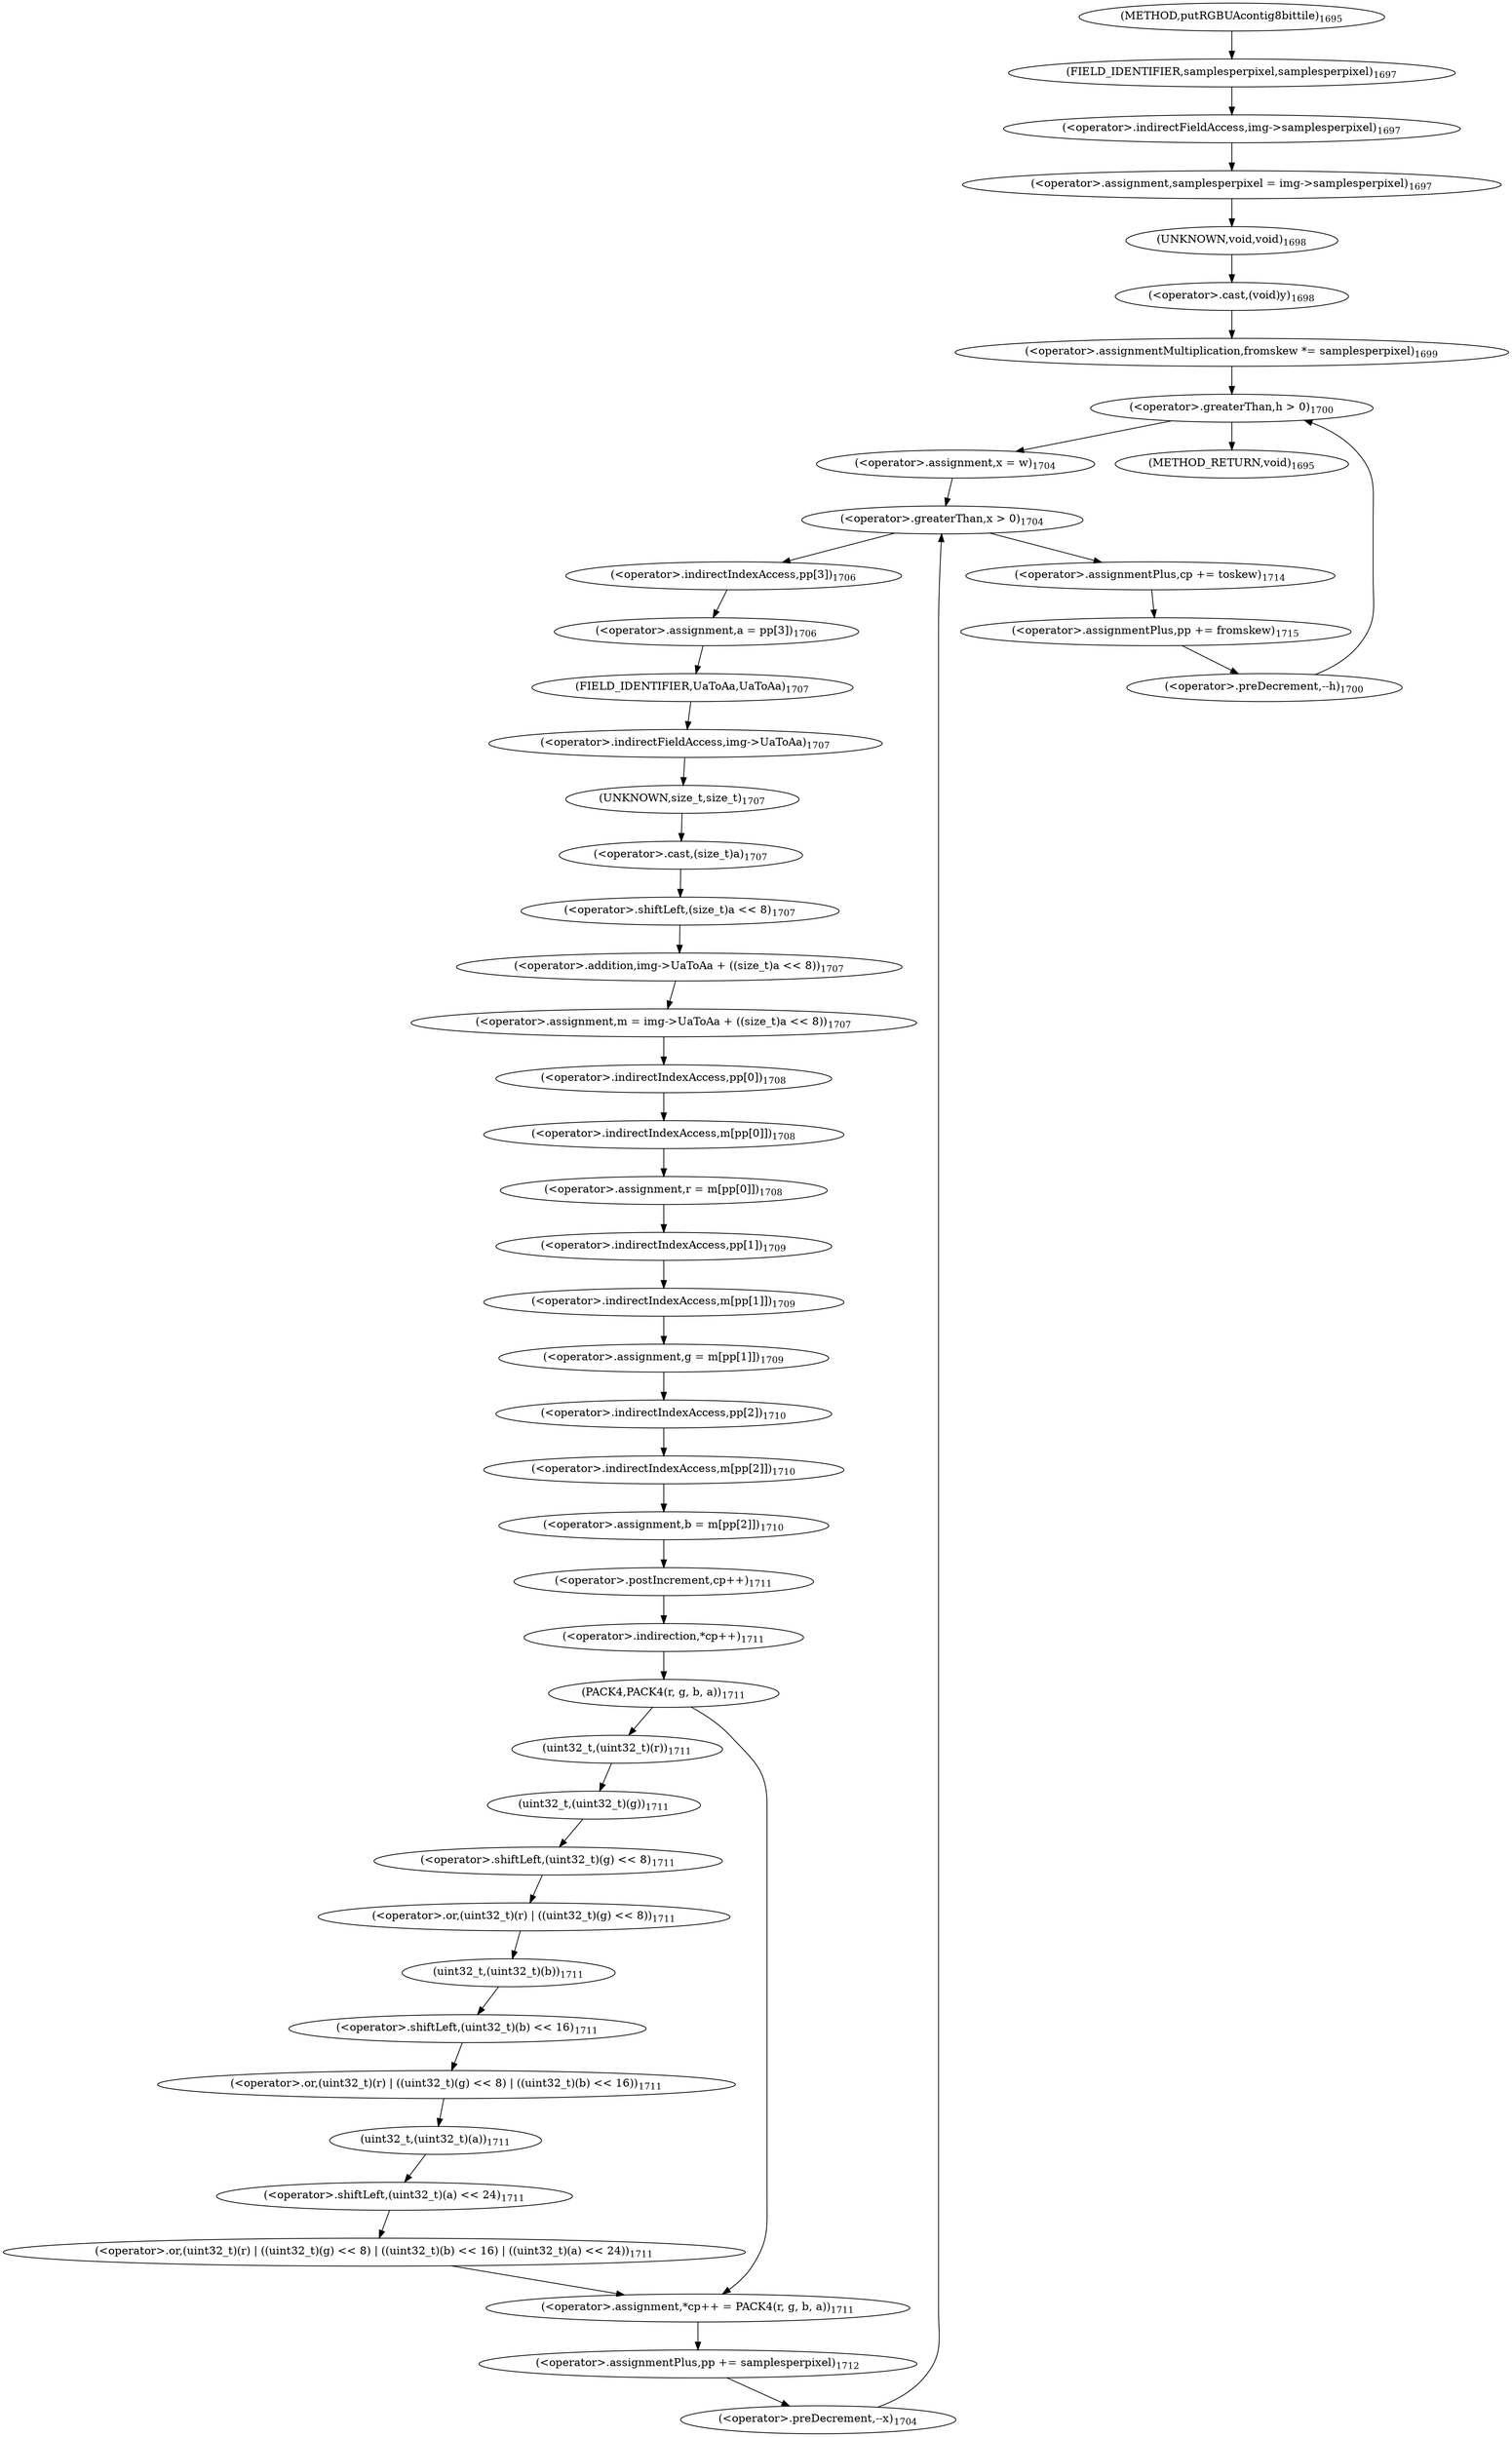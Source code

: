 digraph "putRGBUAcontig8bittile" {  
"51616" [label = <(&lt;operator&gt;.assignment,samplesperpixel = img-&gt;samplesperpixel)<SUB>1697</SUB>> ]
"51621" [label = <(&lt;operator&gt;.cast,(void)y)<SUB>1698</SUB>> ]
"51624" [label = <(&lt;operator&gt;.assignmentMultiplication,fromskew *= samplesperpixel)<SUB>1699</SUB>> ]
"51618" [label = <(&lt;operator&gt;.indirectFieldAccess,img-&gt;samplesperpixel)<SUB>1697</SUB>> ]
"51622" [label = <(UNKNOWN,void,void)<SUB>1698</SUB>> ]
"51629" [label = <(&lt;operator&gt;.greaterThan,h &gt; 0)<SUB>1700</SUB>> ]
"51632" [label = <(&lt;operator&gt;.preDecrement,--h)<SUB>1700</SUB>> ]
"51620" [label = <(FIELD_IDENTIFIER,samplesperpixel,samplesperpixel)<SUB>1697</SUB>> ]
"51718" [label = <(&lt;operator&gt;.assignmentPlus,cp += toskew)<SUB>1714</SUB>> ]
"51721" [label = <(&lt;operator&gt;.assignmentPlus,pp += fromskew)<SUB>1715</SUB>> ]
"51645" [label = <(&lt;operator&gt;.greaterThan,x &gt; 0)<SUB>1704</SUB>> ]
"51648" [label = <(&lt;operator&gt;.preDecrement,--x)<SUB>1704</SUB>> ]
"51642" [label = <(&lt;operator&gt;.assignment,x = w)<SUB>1704</SUB>> ]
"51651" [label = <(&lt;operator&gt;.assignment,a = pp[3])<SUB>1706</SUB>> ]
"51656" [label = <(&lt;operator&gt;.assignment,m = img-&gt;UaToAa + ((size_t)a &lt;&lt; 8))<SUB>1707</SUB>> ]
"51667" [label = <(&lt;operator&gt;.assignment,r = m[pp[0]])<SUB>1708</SUB>> ]
"51674" [label = <(&lt;operator&gt;.assignment,g = m[pp[1]])<SUB>1709</SUB>> ]
"51681" [label = <(&lt;operator&gt;.assignment,b = m[pp[2]])<SUB>1710</SUB>> ]
"51688" [label = <(&lt;operator&gt;.assignment,*cp++ = PACK4(r, g, b, a))<SUB>1711</SUB>> ]
"51715" [label = <(&lt;operator&gt;.assignmentPlus,pp += samplesperpixel)<SUB>1712</SUB>> ]
"51653" [label = <(&lt;operator&gt;.indirectIndexAccess,pp[3])<SUB>1706</SUB>> ]
"51658" [label = <(&lt;operator&gt;.addition,img-&gt;UaToAa + ((size_t)a &lt;&lt; 8))<SUB>1707</SUB>> ]
"51669" [label = <(&lt;operator&gt;.indirectIndexAccess,m[pp[0]])<SUB>1708</SUB>> ]
"51676" [label = <(&lt;operator&gt;.indirectIndexAccess,m[pp[1]])<SUB>1709</SUB>> ]
"51683" [label = <(&lt;operator&gt;.indirectIndexAccess,m[pp[2]])<SUB>1710</SUB>> ]
"51689" [label = <(&lt;operator&gt;.indirection,*cp++)<SUB>1711</SUB>> ]
"51692" [label = <(PACK4,PACK4(r, g, b, a))<SUB>1711</SUB>> ]
"51659" [label = <(&lt;operator&gt;.indirectFieldAccess,img-&gt;UaToAa)<SUB>1707</SUB>> ]
"51662" [label = <(&lt;operator&gt;.shiftLeft,(size_t)a &lt;&lt; 8)<SUB>1707</SUB>> ]
"51671" [label = <(&lt;operator&gt;.indirectIndexAccess,pp[0])<SUB>1708</SUB>> ]
"51678" [label = <(&lt;operator&gt;.indirectIndexAccess,pp[1])<SUB>1709</SUB>> ]
"51685" [label = <(&lt;operator&gt;.indirectIndexAccess,pp[2])<SUB>1710</SUB>> ]
"51690" [label = <(&lt;operator&gt;.postIncrement,cp++)<SUB>1711</SUB>> ]
"51661" [label = <(FIELD_IDENTIFIER,UaToAa,UaToAa)<SUB>1707</SUB>> ]
"51663" [label = <(&lt;operator&gt;.cast,(size_t)a)<SUB>1707</SUB>> ]
"51698" [label = <(&lt;operator&gt;.or,(uint32_t)(r) | ((uint32_t)(g) &lt;&lt; 8) | ((uint32_t)(b) &lt;&lt; 16) | ((uint32_t)(a) &lt;&lt; 24))<SUB>1711</SUB>> ]
"51664" [label = <(UNKNOWN,size_t,size_t)<SUB>1707</SUB>> ]
"51699" [label = <(&lt;operator&gt;.or,(uint32_t)(r) | ((uint32_t)(g) &lt;&lt; 8) | ((uint32_t)(b) &lt;&lt; 16))<SUB>1711</SUB>> ]
"51711" [label = <(&lt;operator&gt;.shiftLeft,(uint32_t)(a) &lt;&lt; 24)<SUB>1711</SUB>> ]
"51700" [label = <(&lt;operator&gt;.or,(uint32_t)(r) | ((uint32_t)(g) &lt;&lt; 8))<SUB>1711</SUB>> ]
"51707" [label = <(&lt;operator&gt;.shiftLeft,(uint32_t)(b) &lt;&lt; 16)<SUB>1711</SUB>> ]
"51712" [label = <(uint32_t,(uint32_t)(a))<SUB>1711</SUB>> ]
"51701" [label = <(uint32_t,(uint32_t)(r))<SUB>1711</SUB>> ]
"51703" [label = <(&lt;operator&gt;.shiftLeft,(uint32_t)(g) &lt;&lt; 8)<SUB>1711</SUB>> ]
"51708" [label = <(uint32_t,(uint32_t)(b))<SUB>1711</SUB>> ]
"51704" [label = <(uint32_t,(uint32_t)(g))<SUB>1711</SUB>> ]
"51604" [label = <(METHOD,putRGBUAcontig8bittile)<SUB>1695</SUB>> ]
"51724" [label = <(METHOD_RETURN,void)<SUB>1695</SUB>> ]
  "51616" -> "51622" 
  "51621" -> "51624" 
  "51624" -> "51629" 
  "51618" -> "51616" 
  "51622" -> "51621" 
  "51629" -> "51724" 
  "51629" -> "51642" 
  "51632" -> "51629" 
  "51620" -> "51618" 
  "51718" -> "51721" 
  "51721" -> "51632" 
  "51645" -> "51653" 
  "51645" -> "51718" 
  "51648" -> "51645" 
  "51642" -> "51645" 
  "51651" -> "51661" 
  "51656" -> "51671" 
  "51667" -> "51678" 
  "51674" -> "51685" 
  "51681" -> "51690" 
  "51688" -> "51715" 
  "51715" -> "51648" 
  "51653" -> "51651" 
  "51658" -> "51656" 
  "51669" -> "51667" 
  "51676" -> "51674" 
  "51683" -> "51681" 
  "51689" -> "51692" 
  "51692" -> "51688" 
  "51692" -> "51701" 
  "51659" -> "51664" 
  "51662" -> "51658" 
  "51671" -> "51669" 
  "51678" -> "51676" 
  "51685" -> "51683" 
  "51690" -> "51689" 
  "51661" -> "51659" 
  "51663" -> "51662" 
  "51698" -> "51688" 
  "51664" -> "51663" 
  "51699" -> "51712" 
  "51711" -> "51698" 
  "51700" -> "51708" 
  "51707" -> "51699" 
  "51712" -> "51711" 
  "51701" -> "51704" 
  "51703" -> "51700" 
  "51708" -> "51707" 
  "51704" -> "51703" 
  "51604" -> "51620" 
}
